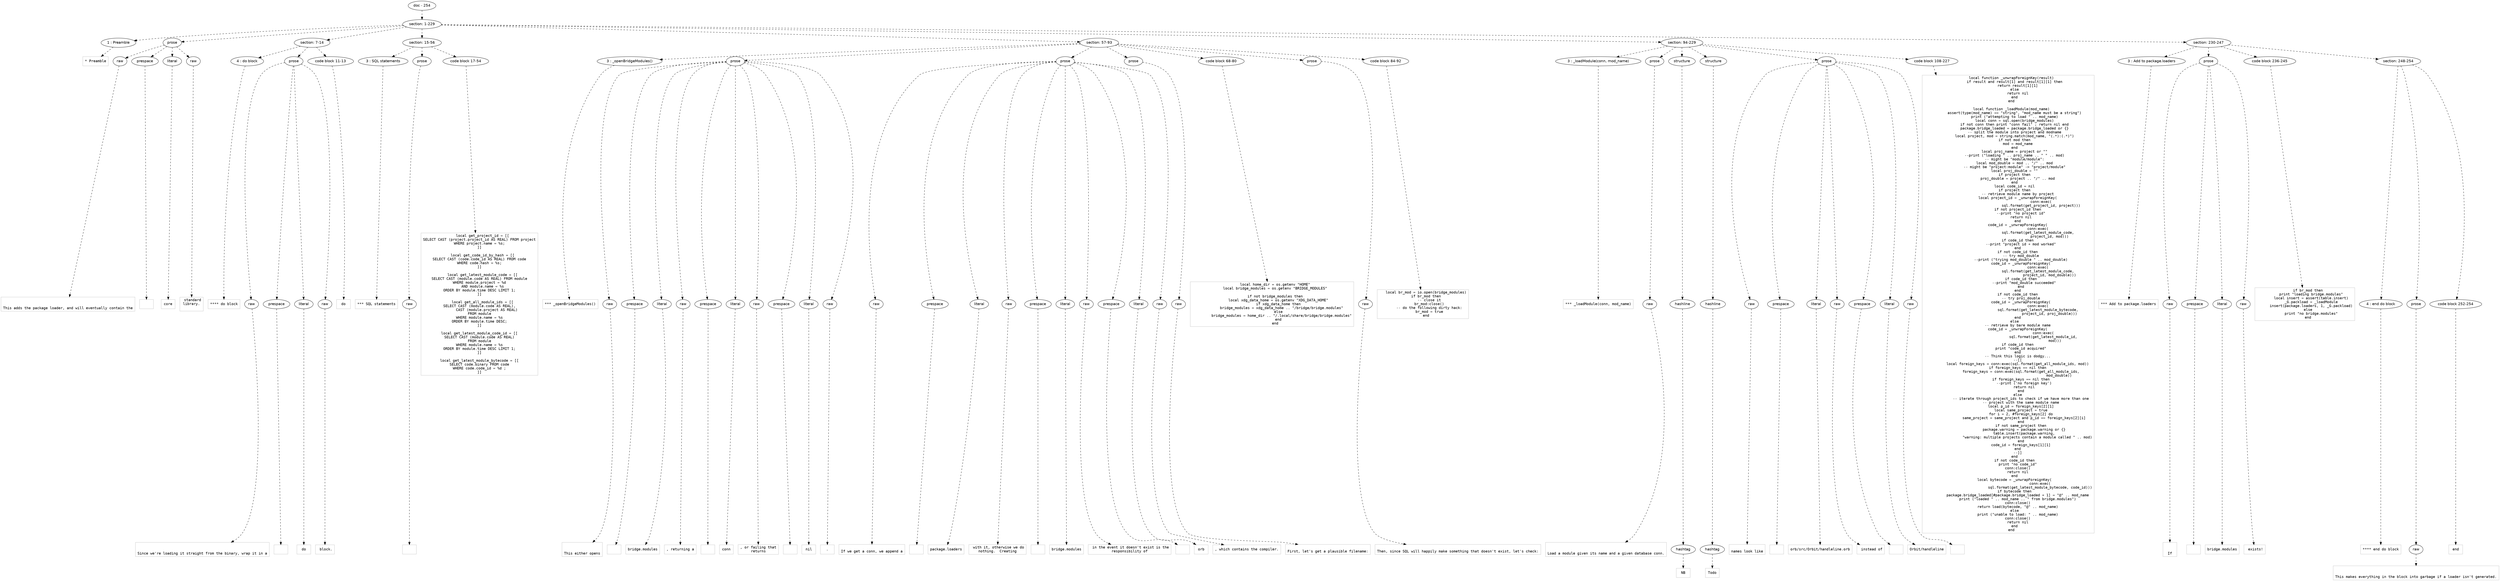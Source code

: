 digraph lpegNode {

node [fontname=Helvetica]
edge [style=dashed]

doc_0 [label="doc - 254"]


doc_0 -> { section_1}
{rank=same; section_1}

section_1 [label="section: 1-229"]


// END RANK doc_0

section_1 -> { header_2 prose_3 section_4 section_5 section_6 section_7 section_8}
{rank=same; header_2 prose_3 section_4 section_5 section_6 section_7 section_8}

header_2 [label="1 : Preamble"]

prose_3 [label="prose"]

section_4 [label="section: 7-14"]

section_5 [label="section: 15-56"]

section_6 [label="section: 57-93"]

section_7 [label="section: 94-229"]

section_8 [label="section: 230-247"]


// END RANK section_1

header_2 -> leaf_9
leaf_9  [color=Gray,shape=rectangle,fontname=Inconsolata,label="* Preamble"]
// END RANK header_2

prose_3 -> { raw_10 prespace_11 literal_12 raw_13}
{rank=same; raw_10 prespace_11 literal_12 raw_13}

raw_10 [label="raw"]

prespace_11 [label="prespace"]

literal_12 [label="literal"]

raw_13 [label="raw"]


// END RANK prose_3

raw_10 -> leaf_14
leaf_14  [color=Gray,shape=rectangle,fontname=Inconsolata,label="

This adds the package loader, and will eventually contain the"]
// END RANK raw_10

prespace_11 -> leaf_15
leaf_15  [color=Gray,shape=rectangle,fontname=Inconsolata,label=" "]
// END RANK prespace_11

literal_12 -> leaf_16
leaf_16  [color=Gray,shape=rectangle,fontname=Inconsolata,label="core"]
// END RANK literal_12

raw_13 -> leaf_17
leaf_17  [color=Gray,shape=rectangle,fontname=Inconsolata,label=" standard
library.

"]
// END RANK raw_13

section_4 -> { header_18 prose_19 codeblock_20}
{rank=same; header_18 prose_19 codeblock_20}

header_18 [label="4 : do block"]

prose_19 [label="prose"]

codeblock_20 [label="code block 11-13"]


// END RANK section_4

header_18 -> leaf_21
leaf_21  [color=Gray,shape=rectangle,fontname=Inconsolata,label="**** do block"]
// END RANK header_18

prose_19 -> { raw_22 prespace_23 literal_24 raw_25}
{rank=same; raw_22 prespace_23 literal_24 raw_25}

raw_22 [label="raw"]

prespace_23 [label="prespace"]

literal_24 [label="literal"]

raw_25 [label="raw"]


// END RANK prose_19

raw_22 -> leaf_26
leaf_26  [color=Gray,shape=rectangle,fontname=Inconsolata,label="

Since we're loading it straight from the binary, wrap it in a"]
// END RANK raw_22

prespace_23 -> leaf_27
leaf_27  [color=Gray,shape=rectangle,fontname=Inconsolata,label=" "]
// END RANK prespace_23

literal_24 -> leaf_28
leaf_28  [color=Gray,shape=rectangle,fontname=Inconsolata,label="do"]
// END RANK literal_24

raw_25 -> leaf_29
leaf_29  [color=Gray,shape=rectangle,fontname=Inconsolata,label=" block.
"]
// END RANK raw_25

codeblock_20 -> leaf_30
leaf_30  [color=Gray,shape=rectangle,fontname=Inconsolata,label="do"]
// END RANK codeblock_20

section_5 -> { header_31 prose_32 codeblock_33}
{rank=same; header_31 prose_32 codeblock_33}

header_31 [label="3 : SQL statements"]

prose_32 [label="prose"]

codeblock_33 [label="code block 17-54"]


// END RANK section_5

header_31 -> leaf_34
leaf_34  [color=Gray,shape=rectangle,fontname=Inconsolata,label="*** SQL statements"]
// END RANK header_31

prose_32 -> { raw_35}
{rank=same; raw_35}

raw_35 [label="raw"]


// END RANK prose_32

raw_35 -> leaf_36
leaf_36  [color=Gray,shape=rectangle,fontname=Inconsolata,label="
"]
// END RANK raw_35

codeblock_33 -> leaf_37
leaf_37  [color=Gray,shape=rectangle,fontname=Inconsolata,label="   local get_project_id = [[
SELECT CAST (project.project_id AS REAL) FROM project
WHERE project.name = %s;
]]

   local get_code_id_by_hash = [[
SELECT CAST (code.code_id AS REAL) FROM code
WHERE code.hash = %s;
]]

   local get_latest_module_code = [[
SELECT CAST (module.code AS REAL) FROM module
WHERE module.project = %d
   AND module.name = %s
ORDER BY module.time DESC LIMIT 1;
]]

   local get_all_module_ids = [[
SELECT CAST (module.code AS REAL),
       CAST (module.project AS REAL)
FROM module
WHERE module.name = %s
ORDER BY module.time DESC;
]]

local get_latest_module_code_id = [[
SELECT CAST (module.code AS REAL)
FROM module
WHERE module.name = %s
ORDER BY module.time DESC LIMIT 1;
]]

local get_latest_module_bytecode = [[
SELECT code.binary FROM code
WHERE code.code_id = %d ;
]]"]
// END RANK codeblock_33

section_6 -> { header_38 prose_39 prose_40 prose_41 codeblock_42 prose_43 codeblock_44}
{rank=same; header_38 prose_39 prose_40 prose_41 codeblock_42 prose_43 codeblock_44}

header_38 [label="3 : _openBridgeModules()"]

prose_39 [label="prose"]

prose_40 [label="prose"]

prose_41 [label="prose"]

codeblock_42 [label="code block 68-80"]

prose_43 [label="prose"]

codeblock_44 [label="code block 84-92"]


// END RANK section_6

header_38 -> leaf_45
leaf_45  [color=Gray,shape=rectangle,fontname=Inconsolata,label="*** _openBridgeModules()"]
// END RANK header_38

prose_39 -> { raw_46 prespace_47 literal_48 raw_49 prespace_50 literal_51 raw_52 prespace_53 literal_54 raw_55}
{rank=same; raw_46 prespace_47 literal_48 raw_49 prespace_50 literal_51 raw_52 prespace_53 literal_54 raw_55}

raw_46 [label="raw"]

prespace_47 [label="prespace"]

literal_48 [label="literal"]

raw_49 [label="raw"]

prespace_50 [label="prespace"]

literal_51 [label="literal"]

raw_52 [label="raw"]

prespace_53 [label="prespace"]

literal_54 [label="literal"]

raw_55 [label="raw"]


// END RANK prose_39

raw_46 -> leaf_56
leaf_56  [color=Gray,shape=rectangle,fontname=Inconsolata,label="

This either opens"]
// END RANK raw_46

prespace_47 -> leaf_57
leaf_57  [color=Gray,shape=rectangle,fontname=Inconsolata,label=" "]
// END RANK prespace_47

literal_48 -> leaf_58
leaf_58  [color=Gray,shape=rectangle,fontname=Inconsolata,label="bridge.modules"]
// END RANK literal_48

raw_49 -> leaf_59
leaf_59  [color=Gray,shape=rectangle,fontname=Inconsolata,label=", returning a"]
// END RANK raw_49

prespace_50 -> leaf_60
leaf_60  [color=Gray,shape=rectangle,fontname=Inconsolata,label=" "]
// END RANK prespace_50

literal_51 -> leaf_61
leaf_61  [color=Gray,shape=rectangle,fontname=Inconsolata,label="conn"]
// END RANK literal_51

raw_52 -> leaf_62
leaf_62  [color=Gray,shape=rectangle,fontname=Inconsolata,label=", or failing that
returns"]
// END RANK raw_52

prespace_53 -> leaf_63
leaf_63  [color=Gray,shape=rectangle,fontname=Inconsolata,label=" "]
// END RANK prespace_53

literal_54 -> leaf_64
leaf_64  [color=Gray,shape=rectangle,fontname=Inconsolata,label="nil"]
// END RANK literal_54

raw_55 -> leaf_65
leaf_65  [color=Gray,shape=rectangle,fontname=Inconsolata,label=".
"]
// END RANK raw_55

prose_40 -> { raw_66 prespace_67 literal_68 raw_69 prespace_70 literal_71 raw_72 prespace_73 literal_74 raw_75}
{rank=same; raw_66 prespace_67 literal_68 raw_69 prespace_70 literal_71 raw_72 prespace_73 literal_74 raw_75}

raw_66 [label="raw"]

prespace_67 [label="prespace"]

literal_68 [label="literal"]

raw_69 [label="raw"]

prespace_70 [label="prespace"]

literal_71 [label="literal"]

raw_72 [label="raw"]

prespace_73 [label="prespace"]

literal_74 [label="literal"]

raw_75 [label="raw"]


// END RANK prose_40

raw_66 -> leaf_76
leaf_76  [color=Gray,shape=rectangle,fontname=Inconsolata,label="
If we get a conn, we append a"]
// END RANK raw_66

prespace_67 -> leaf_77
leaf_77  [color=Gray,shape=rectangle,fontname=Inconsolata,label=" "]
// END RANK prespace_67

literal_68 -> leaf_78
leaf_78  [color=Gray,shape=rectangle,fontname=Inconsolata,label="package.loaders"]
// END RANK literal_68

raw_69 -> leaf_79
leaf_79  [color=Gray,shape=rectangle,fontname=Inconsolata,label=" with it, otherwise we do
nothing.  Creating"]
// END RANK raw_69

prespace_70 -> leaf_80
leaf_80  [color=Gray,shape=rectangle,fontname=Inconsolata,label=" "]
// END RANK prespace_70

literal_71 -> leaf_81
leaf_81  [color=Gray,shape=rectangle,fontname=Inconsolata,label="bridge.modules"]
// END RANK literal_71

raw_72 -> leaf_82
leaf_82  [color=Gray,shape=rectangle,fontname=Inconsolata,label=" in the event it doesn't exist is the
responsibility of"]
// END RANK raw_72

prespace_73 -> leaf_83
leaf_83  [color=Gray,shape=rectangle,fontname=Inconsolata,label=" "]
// END RANK prespace_73

literal_74 -> leaf_84
leaf_84  [color=Gray,shape=rectangle,fontname=Inconsolata,label="orb"]
// END RANK literal_74

raw_75 -> leaf_85
leaf_85  [color=Gray,shape=rectangle,fontname=Inconsolata,label=", which contains the compiler.
"]
// END RANK raw_75

prose_41 -> { raw_86}
{rank=same; raw_86}

raw_86 [label="raw"]


// END RANK prose_41

raw_86 -> leaf_87
leaf_87  [color=Gray,shape=rectangle,fontname=Inconsolata,label="
First, let's get a plausible filename:
"]
// END RANK raw_86

codeblock_42 -> leaf_88
leaf_88  [color=Gray,shape=rectangle,fontname=Inconsolata,label="   local home_dir = os.getenv \"HOME\"
   local bridge_modules = os.getenv \"BRIDGE_MODULES\"

   if not bridge_modules then
      local xdg_data_home = os.getenv \"XDG_DATA_HOME\"
      if xdg_data_home then
         bridge_modules = xdg_data_home .. \"/bridge/bridge.modules\"
      else
         bridge_modules = home_dir .. \"/.local/share/bridge/bridge.modules\"
      end
   end"]
// END RANK codeblock_42

prose_43 -> { raw_89}
{rank=same; raw_89}

raw_89 [label="raw"]


// END RANK prose_43

raw_89 -> leaf_90
leaf_90  [color=Gray,shape=rectangle,fontname=Inconsolata,label="
Then, since SQL will happily make something that doesn't exist, let's check:
"]
// END RANK raw_89

codeblock_44 -> leaf_91
leaf_91  [color=Gray,shape=rectangle,fontname=Inconsolata,label="   local br_mod = io.open(bridge_modules)
   if br_mod then
      -- close it
      br_mod:close()
      -- do the following dirty hack:
      br_mod = true
   end"]
// END RANK codeblock_44

section_7 -> { header_92 prose_93 structure_94 structure_95 prose_96 codeblock_97}
{rank=same; header_92 prose_93 structure_94 structure_95 prose_96 codeblock_97}

header_92 [label="3 : _loadModule(conn, mod_name)"]

prose_93 [label="prose"]

structure_94 [label="structure"]

structure_95 [label="structure"]

prose_96 [label="prose"]

codeblock_97 [label="code block 108-227"]


// END RANK section_7

header_92 -> leaf_98
leaf_98  [color=Gray,shape=rectangle,fontname=Inconsolata,label="*** _loadModule(conn, mod_name)"]
// END RANK header_92

prose_93 -> { raw_99}
{rank=same; raw_99}

raw_99 [label="raw"]


// END RANK prose_93

raw_99 -> leaf_100
leaf_100  [color=Gray,shape=rectangle,fontname=Inconsolata,label="

Load a module given its name and a given database conn.
"]
// END RANK raw_99

structure_94 -> { hashline_101}
{rank=same; hashline_101}

hashline_101 [label="hashline"]


// END RANK structure_94

hashline_101 -> { hashtag_102}
{rank=same; hashtag_102}

hashtag_102 [label="hashtag"]


// END RANK hashline_101

hashtag_102 -> leaf_103
leaf_103  [color=Gray,shape=rectangle,fontname=Inconsolata,label="NB"]
// END RANK hashtag_102

structure_95 -> { hashline_104}
{rank=same; hashline_104}

hashline_104 [label="hashline"]


// END RANK structure_95

hashline_104 -> { hashtag_105}
{rank=same; hashtag_105}

hashtag_105 [label="hashtag"]


// END RANK hashline_104

hashtag_105 -> leaf_106
leaf_106  [color=Gray,shape=rectangle,fontname=Inconsolata,label="Todo"]
// END RANK hashtag_105

prose_96 -> { raw_107 prespace_108 literal_109 raw_110 prespace_111 literal_112 raw_113}
{rank=same; raw_107 prespace_108 literal_109 raw_110 prespace_111 literal_112 raw_113}

raw_107 [label="raw"]

prespace_108 [label="prespace"]

literal_109 [label="literal"]

raw_110 [label="raw"]

prespace_111 [label="prespace"]

literal_112 [label="literal"]

raw_113 [label="raw"]


// END RANK prose_96

raw_107 -> leaf_114
leaf_114  [color=Gray,shape=rectangle,fontname=Inconsolata,label="
names look like"]
// END RANK raw_107

prespace_108 -> leaf_115
leaf_115  [color=Gray,shape=rectangle,fontname=Inconsolata,label=" "]
// END RANK prespace_108

literal_109 -> leaf_116
leaf_116  [color=Gray,shape=rectangle,fontname=Inconsolata,label="orb/src/Orbit/handleline.orb"]
// END RANK literal_109

raw_110 -> leaf_117
leaf_117  [color=Gray,shape=rectangle,fontname=Inconsolata,label=" instead of"]
// END RANK raw_110

prespace_111 -> leaf_118
leaf_118  [color=Gray,shape=rectangle,fontname=Inconsolata,label=""]
// END RANK prespace_111

literal_112 -> leaf_119
leaf_119  [color=Gray,shape=rectangle,fontname=Inconsolata,label="Orbit/handleline"]
// END RANK literal_112

raw_113 -> leaf_120
leaf_120  [color=Gray,shape=rectangle,fontname=Inconsolata,label="
"]
// END RANK raw_113

codeblock_97 -> leaf_121
leaf_121  [color=Gray,shape=rectangle,fontname=Inconsolata,label="   local function _unwrapForeignKey(result)
      if result and result[1] and result[1][1] then
         return result[1][1]
      else
         return nil
      end
   end

   local function _loadModule(mod_name)
      assert(type(mod_name) == \"string\", \"mod_name must be a string\")
      print (\"attempting to load \" .. mod_name)
      local conn = sql.open(bridge_modules)
      if not conn then print \"conn fail\" ; return nil end
      package.bridge_loaded = package.bridge_loaded or {}
      -- split the module into project and modname
      local project, mod = string.match(mod_name, \"(.*):(.*)\")
      if not mod then
         mod = mod_name
      end
      local proj_name = project or \"\"
      --print (\"loading \" .. proj_name .. \" \" .. mod)
      -- might be \"module/module\":
      local mod_double = mod .. \"/\" .. mod
      -- might be \"project:module\" -> \"project/module\"
      local proj_double = \"\"
      if project then
         proj_double = project .. \"/\" .. mod
      end
      local code_id = nil
      if project then
         -- retrieve module name by project
         local project_id = _unwrapForeignKey(
                               conn:exec(
                               sql.format(get_project_id, project)))
         if not project_id then
            --print \"no project id\"
            return nil
         end
         code_id = _unwrapForeignKey(
                            conn:exec(
                            sql.format(get_latest_module_code,
                                       project_id, mod)))
         if code_id then
            --print \"project id + mod worked\"
         end
         if not code_id then
            -- try mod_double
            --print (\"trying mod_double \" .. mod_double)
            code_id = _unwrapForeignKey(
                            conn:exec(
                            sql.format(get_latest_module_code,
                                       project_id, mod_double)))
            if code_id then
               --print \"mod_double succeeded\"
            end
         end
         if not code_id then
            -- try proj_double
            code_id = _unwrapForeignKey(
                            conn:exec(
                            sql.format(get_latest_module_bytecode,
                                       project_id, proj_double)))
         end
      else
         -- retrieve by bare module name
         code_id = _unwrapForeignKey(
                                 conn:exec(
                                 sql.format(get_latest_module_id,
                                            mod)))
         if code_id then
            print \"code_id acquired\"
         end
         -- Think this logic is dodgy...
         --[[
         local foreign_keys = conn:exec(sql.format(get_all_module_ids, mod))
         if foreign_keys == nil then
            foreign_keys = conn:exec(sql.format(get_all_module_ids,
                                                mod_double))
            if foreign_keys == nil then
               --print ('no foreign key')
               return nil
            end
         else
            -- iterate through project_ids to check if we have more than one
            -- project with the same module name
            local p_id = foreign_keys[2][1]
            local same_project = true
            for i = 2, #foreign_keys[2] do
               same_project = same_project and p_id == foreign_keys[2][i]
            end
            if not same_project then
               package.warning = package.warning or {}
               table.insert(package.warning,
                  \"warning: multiple projects contain a module called \" .. mod)
            end
            code_id = foreign_keys[1][1]
         end
         --]]
      end
      if not code_id then
         print \"no code_id\"
         conn:close()
         return nil
      end
      local bytecode = _unwrapForeignKey(
                              conn:exec(
                              sql.format(get_latest_module_bytecode, code_id)))
      if bytecode then
         package.bridge_loaded[#package.bridge_loaded + 1] = \"@\" .. mod_name
         print (\"loaded \" .. mod_name .. \" from bridge.modules\")
         conn:close()
         return load(bytecode, \"@\" .. mod_name)
      else
         print (\"unable to load: \" .. mod_name)
         conn:close()
         return nil
      end
   end"]
// END RANK codeblock_97

section_8 -> { header_122 prose_123 codeblock_124 section_125}
{rank=same; header_122 prose_123 codeblock_124 section_125}

header_122 [label="3 : Add to package.loaders"]

prose_123 [label="prose"]

codeblock_124 [label="code block 236-245"]

section_125 [label="section: 248-254"]


// END RANK section_8

header_122 -> leaf_126
leaf_126  [color=Gray,shape=rectangle,fontname=Inconsolata,label="*** Add to package.loaders"]
// END RANK header_122

prose_123 -> { raw_127 prespace_128 literal_129 raw_130}
{rank=same; raw_127 prespace_128 literal_129 raw_130}

raw_127 [label="raw"]

prespace_128 [label="prespace"]

literal_129 [label="literal"]

raw_130 [label="raw"]


// END RANK prose_123

raw_127 -> leaf_131
leaf_131  [color=Gray,shape=rectangle,fontname=Inconsolata,label="

If"]
// END RANK raw_127

prespace_128 -> leaf_132
leaf_132  [color=Gray,shape=rectangle,fontname=Inconsolata,label=" "]
// END RANK prespace_128

literal_129 -> leaf_133
leaf_133  [color=Gray,shape=rectangle,fontname=Inconsolata,label="bridge.modules"]
// END RANK literal_129

raw_130 -> leaf_134
leaf_134  [color=Gray,shape=rectangle,fontname=Inconsolata,label=" exists!
"]
// END RANK raw_130

codeblock_124 -> leaf_135
leaf_135  [color=Gray,shape=rectangle,fontname=Inconsolata,label="   if br_mod then
      print \"loading bridge.modules\"
      local insert = assert(table.insert)
      _G.packload = _loadModule
      insert(package.loaders, 1, _G.packload)
   else
      print \"no bridge.modules\"
   end"]
// END RANK codeblock_124

section_125 -> { header_136 prose_137 codeblock_138}
{rank=same; header_136 prose_137 codeblock_138}

header_136 [label="4 : end do block"]

prose_137 [label="prose"]

codeblock_138 [label="code block 252-254"]


// END RANK section_125

header_136 -> leaf_139
leaf_139  [color=Gray,shape=rectangle,fontname=Inconsolata,label="**** end do block"]
// END RANK header_136

prose_137 -> { raw_140}
{rank=same; raw_140}

raw_140 [label="raw"]


// END RANK prose_137

raw_140 -> leaf_141
leaf_141  [color=Gray,shape=rectangle,fontname=Inconsolata,label="

This makes everything in the block into garbage if a loader isn't generated.
"]
// END RANK raw_140

codeblock_138 -> leaf_142
leaf_142  [color=Gray,shape=rectangle,fontname=Inconsolata,label="end"]
// END RANK codeblock_138


}
